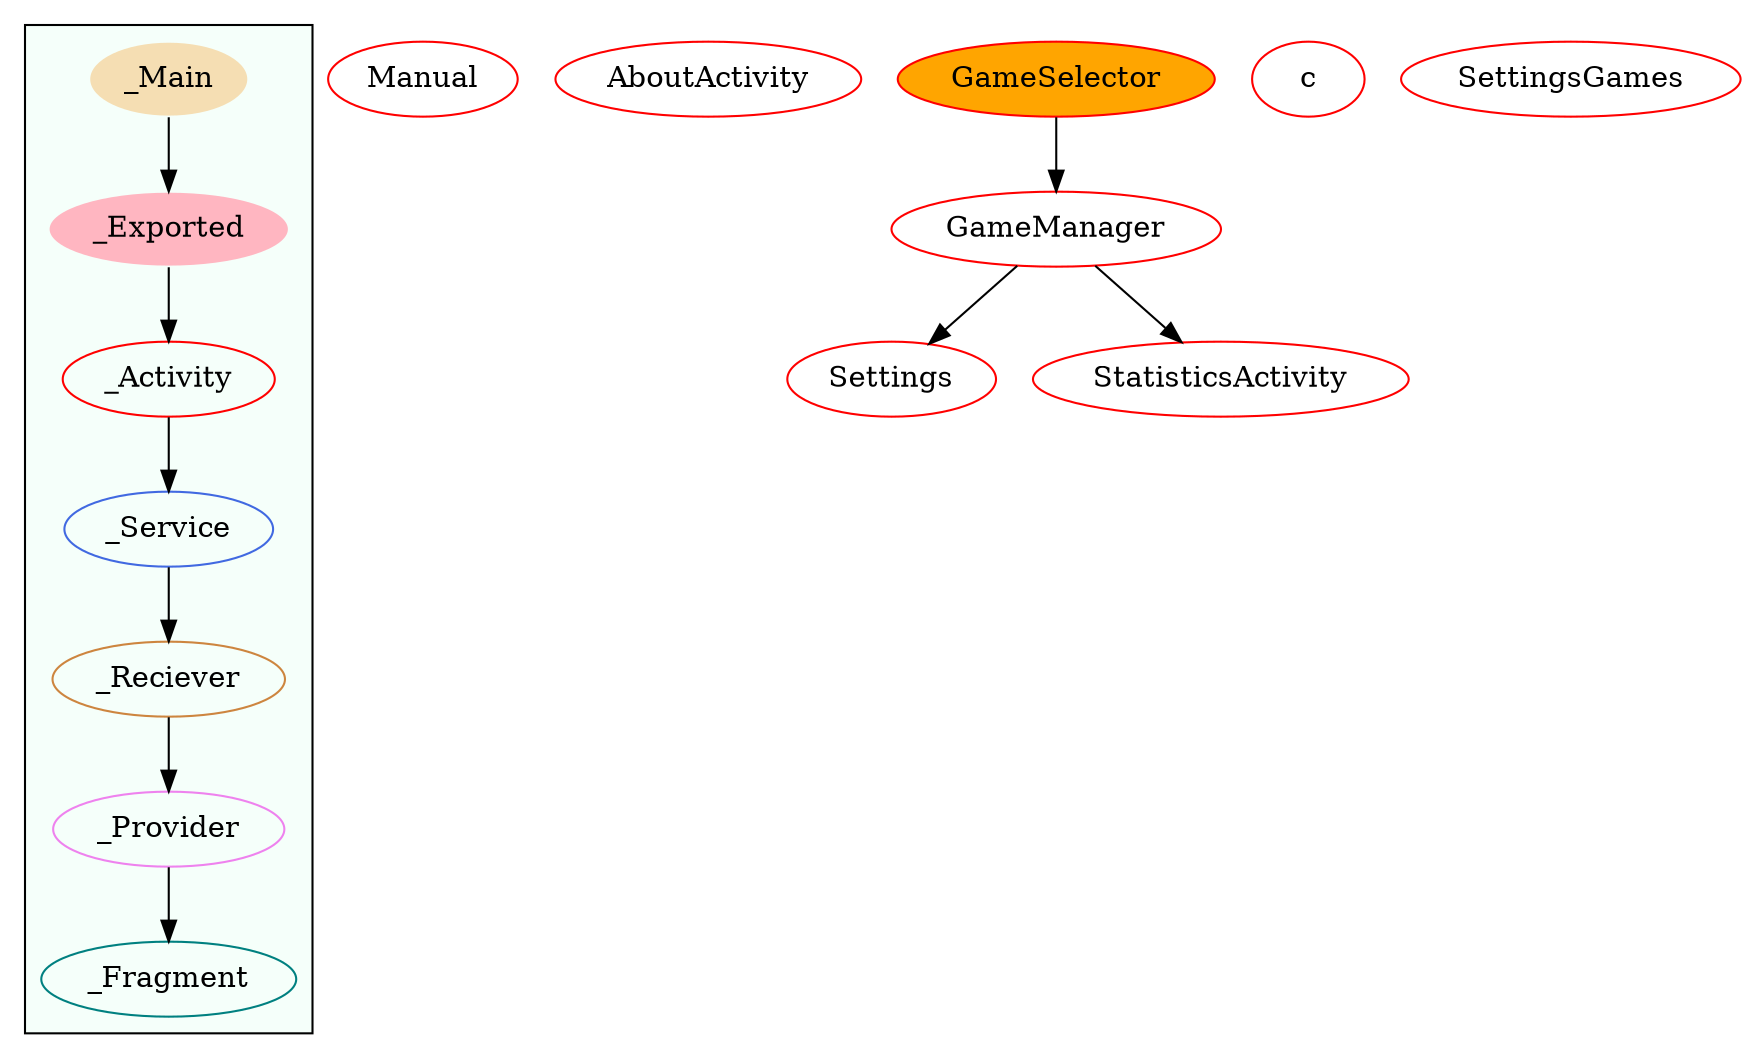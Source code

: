 digraph G {
subgraph cluster_legend{ 
bgcolor=mintcream;
_Activity[color = red];
_Service[color = royalblue];
_Provider[color = violet];
_Reciever[color = peru];
_Fragment[color = teal];
_Main[style=filled, fillcolor=wheat, color = mintcream];
_Exported[style=filled, fillcolor=lightpink, color = mintcream];
_Main -> _Exported -> _Activity -> _Service -> _Reciever -> _Provider -> _Fragment; 
}
Manual[color = red];
AboutActivity[color = red];
GameSelector[style=filled, fillcolor=orange, color = red];
Settings[color = red];
StatisticsActivity[color = red];
GameManager[color = red];
c[color = red];
SettingsGames[color = red];

 GameSelector -> GameManager
 GameManager -> Settings
 GameManager -> StatisticsActivity
}